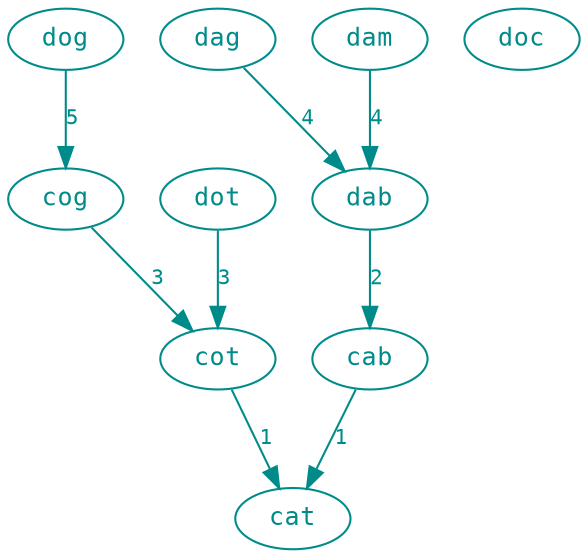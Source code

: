 strict digraph ip_map {
    node [colorscheme="SVG",width=0.5,height=0.2,shape = ellipse,fontcolor="darkcyan",fontsize=12,fontname="Courier",color="darkcyan"];
    edge [colorscheme="SVG",color="darkcyan",fontcolor="darkcyan",fontsize=10,fontname="Courier"];
    cab -> { cat } [label="1"];
    cot -> { cat } [label="1"];
    dab -> { cab } [label="2"];
    cog -> { cot } [label="3"];
    dot -> { cot } [label="3"];
    dag -> { dab } [label="4"];
    dam -> { dab } [label="4"];
    dog -> { cog } [label="5"];
    doc;

}
